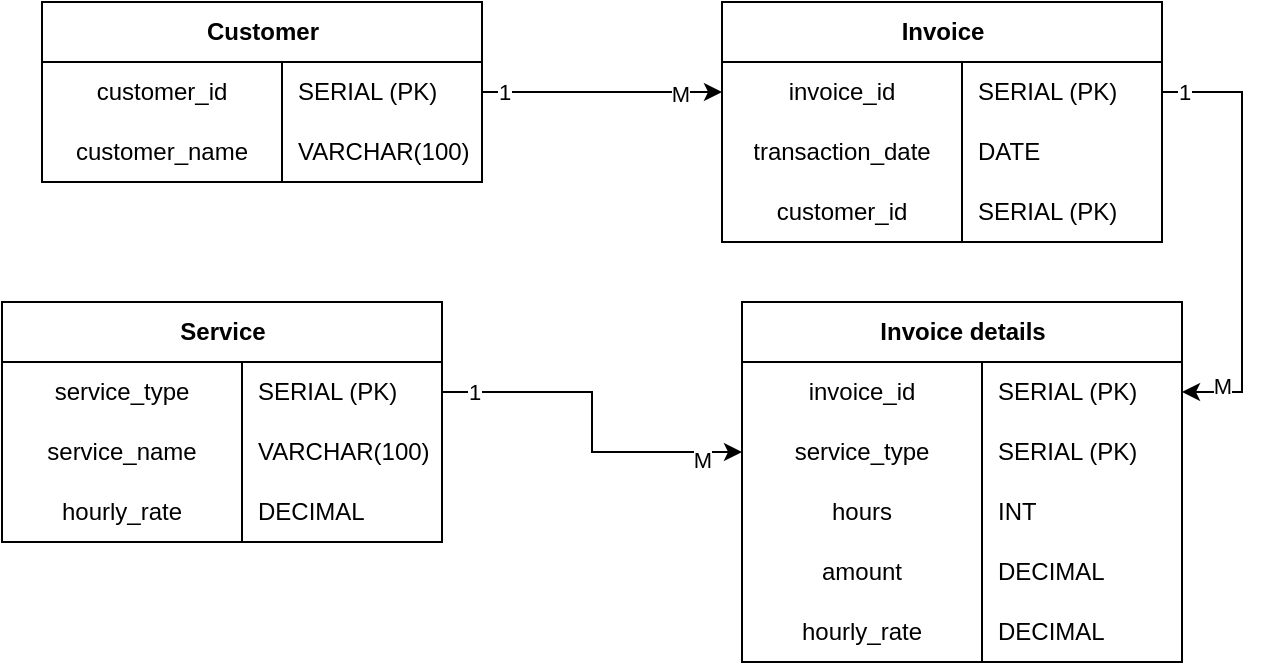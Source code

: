 <mxfile version="26.0.16">
  <diagram name="Страница — 1" id="jy0uaD0gIr2S2eS6uzag">
    <mxGraphModel dx="1050" dy="527" grid="1" gridSize="10" guides="1" tooltips="1" connect="1" arrows="1" fold="1" page="1" pageScale="1" pageWidth="827" pageHeight="1169" math="0" shadow="0">
      <root>
        <mxCell id="0" />
        <mxCell id="1" parent="0" />
        <mxCell id="rYgUfIh6X4qdaK8MfIJj-35" value="Service" style="shape=table;startSize=30;container=1;collapsible=1;childLayout=tableLayout;fixedRows=1;rowLines=0;fontStyle=1;align=center;resizeLast=1;html=1;" vertex="1" parent="1">
          <mxGeometry x="130" y="350" width="220" height="120" as="geometry" />
        </mxCell>
        <mxCell id="rYgUfIh6X4qdaK8MfIJj-36" value="" style="shape=tableRow;horizontal=0;startSize=0;swimlaneHead=0;swimlaneBody=0;fillColor=none;collapsible=0;dropTarget=0;points=[[0,0.5],[1,0.5]];portConstraint=eastwest;top=0;left=0;right=0;bottom=0;" vertex="1" parent="rYgUfIh6X4qdaK8MfIJj-35">
          <mxGeometry y="30" width="220" height="30" as="geometry" />
        </mxCell>
        <mxCell id="rYgUfIh6X4qdaK8MfIJj-37" value="&lt;div style=&quot;text-align: left;&quot;&gt;&lt;span style=&quot;text-wrap-mode: nowrap;&quot;&gt;service_type&lt;/span&gt;&lt;/div&gt;" style="shape=partialRectangle;connectable=0;fillColor=none;top=0;left=0;bottom=0;right=0;editable=1;overflow=hidden;whiteSpace=wrap;html=1;" vertex="1" parent="rYgUfIh6X4qdaK8MfIJj-36">
          <mxGeometry width="120" height="30" as="geometry">
            <mxRectangle width="120" height="30" as="alternateBounds" />
          </mxGeometry>
        </mxCell>
        <mxCell id="rYgUfIh6X4qdaK8MfIJj-38" value="SERIAL (PK)" style="shape=partialRectangle;connectable=0;fillColor=none;top=0;left=0;bottom=0;right=0;align=left;spacingLeft=6;overflow=hidden;whiteSpace=wrap;html=1;" vertex="1" parent="rYgUfIh6X4qdaK8MfIJj-36">
          <mxGeometry x="120" width="100" height="30" as="geometry">
            <mxRectangle width="100" height="30" as="alternateBounds" />
          </mxGeometry>
        </mxCell>
        <mxCell id="rYgUfIh6X4qdaK8MfIJj-39" value="" style="shape=tableRow;horizontal=0;startSize=0;swimlaneHead=0;swimlaneBody=0;fillColor=none;collapsible=0;dropTarget=0;points=[[0,0.5],[1,0.5]];portConstraint=eastwest;top=0;left=0;right=0;bottom=0;" vertex="1" parent="rYgUfIh6X4qdaK8MfIJj-35">
          <mxGeometry y="60" width="220" height="30" as="geometry" />
        </mxCell>
        <mxCell id="rYgUfIh6X4qdaK8MfIJj-40" value="&lt;span style=&quot;text-align: left;&quot;&gt;service_name&lt;/span&gt;" style="shape=partialRectangle;connectable=0;fillColor=none;top=0;left=0;bottom=0;right=0;editable=1;overflow=hidden;whiteSpace=wrap;html=1;" vertex="1" parent="rYgUfIh6X4qdaK8MfIJj-39">
          <mxGeometry width="120" height="30" as="geometry">
            <mxRectangle width="120" height="30" as="alternateBounds" />
          </mxGeometry>
        </mxCell>
        <mxCell id="rYgUfIh6X4qdaK8MfIJj-41" value="VARCHAR(100)" style="shape=partialRectangle;connectable=0;fillColor=none;top=0;left=0;bottom=0;right=0;align=left;spacingLeft=6;overflow=hidden;whiteSpace=wrap;html=1;" vertex="1" parent="rYgUfIh6X4qdaK8MfIJj-39">
          <mxGeometry x="120" width="100" height="30" as="geometry">
            <mxRectangle width="100" height="30" as="alternateBounds" />
          </mxGeometry>
        </mxCell>
        <mxCell id="rYgUfIh6X4qdaK8MfIJj-95" value="" style="shape=tableRow;horizontal=0;startSize=0;swimlaneHead=0;swimlaneBody=0;fillColor=none;collapsible=0;dropTarget=0;points=[[0,0.5],[1,0.5]];portConstraint=eastwest;top=0;left=0;right=0;bottom=0;" vertex="1" parent="rYgUfIh6X4qdaK8MfIJj-35">
          <mxGeometry y="90" width="220" height="30" as="geometry" />
        </mxCell>
        <mxCell id="rYgUfIh6X4qdaK8MfIJj-96" value="&lt;div style=&quot;text-align: left;&quot;&gt;&lt;span style=&quot;background-color: transparent; color: light-dark(rgb(0, 0, 0), rgb(255, 255, 255));&quot;&gt;hourly_rate&lt;/span&gt;&lt;/div&gt;" style="shape=partialRectangle;connectable=0;fillColor=none;top=0;left=0;bottom=0;right=0;editable=1;overflow=hidden;whiteSpace=wrap;html=1;" vertex="1" parent="rYgUfIh6X4qdaK8MfIJj-95">
          <mxGeometry width="120" height="30" as="geometry">
            <mxRectangle width="120" height="30" as="alternateBounds" />
          </mxGeometry>
        </mxCell>
        <mxCell id="rYgUfIh6X4qdaK8MfIJj-97" value="DECIMAL" style="shape=partialRectangle;connectable=0;fillColor=none;top=0;left=0;bottom=0;right=0;align=left;spacingLeft=6;overflow=hidden;whiteSpace=wrap;html=1;" vertex="1" parent="rYgUfIh6X4qdaK8MfIJj-95">
          <mxGeometry x="120" width="100" height="30" as="geometry">
            <mxRectangle width="100" height="30" as="alternateBounds" />
          </mxGeometry>
        </mxCell>
        <mxCell id="rYgUfIh6X4qdaK8MfIJj-47" value="Customer" style="shape=table;startSize=30;container=1;collapsible=1;childLayout=tableLayout;fixedRows=1;rowLines=0;fontStyle=1;align=center;resizeLast=1;html=1;" vertex="1" parent="1">
          <mxGeometry x="150.0" y="200" width="220" height="90" as="geometry" />
        </mxCell>
        <mxCell id="rYgUfIh6X4qdaK8MfIJj-48" value="" style="shape=tableRow;horizontal=0;startSize=0;swimlaneHead=0;swimlaneBody=0;fillColor=none;collapsible=0;dropTarget=0;points=[[0,0.5],[1,0.5]];portConstraint=eastwest;top=0;left=0;right=0;bottom=0;" vertex="1" parent="rYgUfIh6X4qdaK8MfIJj-47">
          <mxGeometry y="30" width="220" height="30" as="geometry" />
        </mxCell>
        <mxCell id="rYgUfIh6X4qdaK8MfIJj-49" value="&lt;div style=&quot;text-align: left;&quot;&gt;&lt;span style=&quot;text-wrap-mode: nowrap;&quot;&gt;customer_id&lt;/span&gt;&lt;/div&gt;" style="shape=partialRectangle;connectable=0;fillColor=none;top=0;left=0;bottom=0;right=0;editable=1;overflow=hidden;whiteSpace=wrap;html=1;" vertex="1" parent="rYgUfIh6X4qdaK8MfIJj-48">
          <mxGeometry width="120" height="30" as="geometry">
            <mxRectangle width="120" height="30" as="alternateBounds" />
          </mxGeometry>
        </mxCell>
        <mxCell id="rYgUfIh6X4qdaK8MfIJj-50" value="SERIAL (PK)" style="shape=partialRectangle;connectable=0;fillColor=none;top=0;left=0;bottom=0;right=0;align=left;spacingLeft=6;overflow=hidden;whiteSpace=wrap;html=1;" vertex="1" parent="rYgUfIh6X4qdaK8MfIJj-48">
          <mxGeometry x="120" width="100" height="30" as="geometry">
            <mxRectangle width="100" height="30" as="alternateBounds" />
          </mxGeometry>
        </mxCell>
        <mxCell id="rYgUfIh6X4qdaK8MfIJj-51" value="" style="shape=tableRow;horizontal=0;startSize=0;swimlaneHead=0;swimlaneBody=0;fillColor=none;collapsible=0;dropTarget=0;points=[[0,0.5],[1,0.5]];portConstraint=eastwest;top=0;left=0;right=0;bottom=0;" vertex="1" parent="rYgUfIh6X4qdaK8MfIJj-47">
          <mxGeometry y="60" width="220" height="30" as="geometry" />
        </mxCell>
        <mxCell id="rYgUfIh6X4qdaK8MfIJj-52" value="&lt;span style=&quot;text-align: left;&quot;&gt;customer_name&lt;/span&gt;" style="shape=partialRectangle;connectable=0;fillColor=none;top=0;left=0;bottom=0;right=0;editable=1;overflow=hidden;whiteSpace=wrap;html=1;" vertex="1" parent="rYgUfIh6X4qdaK8MfIJj-51">
          <mxGeometry width="120" height="30" as="geometry">
            <mxRectangle width="120" height="30" as="alternateBounds" />
          </mxGeometry>
        </mxCell>
        <mxCell id="rYgUfIh6X4qdaK8MfIJj-53" value="VARCHAR(100)" style="shape=partialRectangle;connectable=0;fillColor=none;top=0;left=0;bottom=0;right=0;align=left;spacingLeft=6;overflow=hidden;whiteSpace=wrap;html=1;" vertex="1" parent="rYgUfIh6X4qdaK8MfIJj-51">
          <mxGeometry x="120" width="100" height="30" as="geometry">
            <mxRectangle width="100" height="30" as="alternateBounds" />
          </mxGeometry>
        </mxCell>
        <mxCell id="rYgUfIh6X4qdaK8MfIJj-54" value="Invoice" style="shape=table;startSize=30;container=1;collapsible=1;childLayout=tableLayout;fixedRows=1;rowLines=0;fontStyle=1;align=center;resizeLast=1;html=1;" vertex="1" parent="1">
          <mxGeometry x="490" y="200" width="220" height="120" as="geometry" />
        </mxCell>
        <mxCell id="rYgUfIh6X4qdaK8MfIJj-55" value="" style="shape=tableRow;horizontal=0;startSize=0;swimlaneHead=0;swimlaneBody=0;fillColor=none;collapsible=0;dropTarget=0;points=[[0,0.5],[1,0.5]];portConstraint=eastwest;top=0;left=0;right=0;bottom=0;" vertex="1" parent="rYgUfIh6X4qdaK8MfIJj-54">
          <mxGeometry y="30" width="220" height="30" as="geometry" />
        </mxCell>
        <mxCell id="rYgUfIh6X4qdaK8MfIJj-56" value="&lt;div style=&quot;text-align: left;&quot;&gt;&lt;span style=&quot;text-wrap-mode: nowrap;&quot;&gt;invoice_id&lt;/span&gt;&lt;/div&gt;" style="shape=partialRectangle;connectable=0;fillColor=none;top=0;left=0;bottom=0;right=0;editable=1;overflow=hidden;whiteSpace=wrap;html=1;" vertex="1" parent="rYgUfIh6X4qdaK8MfIJj-55">
          <mxGeometry width="120" height="30" as="geometry">
            <mxRectangle width="120" height="30" as="alternateBounds" />
          </mxGeometry>
        </mxCell>
        <mxCell id="rYgUfIh6X4qdaK8MfIJj-57" value="SERIAL (PK)" style="shape=partialRectangle;connectable=0;fillColor=none;top=0;left=0;bottom=0;right=0;align=left;spacingLeft=6;overflow=hidden;whiteSpace=wrap;html=1;" vertex="1" parent="rYgUfIh6X4qdaK8MfIJj-55">
          <mxGeometry x="120" width="100" height="30" as="geometry">
            <mxRectangle width="100" height="30" as="alternateBounds" />
          </mxGeometry>
        </mxCell>
        <mxCell id="rYgUfIh6X4qdaK8MfIJj-58" value="" style="shape=tableRow;horizontal=0;startSize=0;swimlaneHead=0;swimlaneBody=0;fillColor=none;collapsible=0;dropTarget=0;points=[[0,0.5],[1,0.5]];portConstraint=eastwest;top=0;left=0;right=0;bottom=0;" vertex="1" parent="rYgUfIh6X4qdaK8MfIJj-54">
          <mxGeometry y="60" width="220" height="30" as="geometry" />
        </mxCell>
        <mxCell id="rYgUfIh6X4qdaK8MfIJj-59" value="&lt;span style=&quot;text-align: left;&quot;&gt;transaction_date&lt;/span&gt;" style="shape=partialRectangle;connectable=0;fillColor=none;top=0;left=0;bottom=0;right=0;editable=1;overflow=hidden;whiteSpace=wrap;html=1;" vertex="1" parent="rYgUfIh6X4qdaK8MfIJj-58">
          <mxGeometry width="120" height="30" as="geometry">
            <mxRectangle width="120" height="30" as="alternateBounds" />
          </mxGeometry>
        </mxCell>
        <mxCell id="rYgUfIh6X4qdaK8MfIJj-60" value="DATE" style="shape=partialRectangle;connectable=0;fillColor=none;top=0;left=0;bottom=0;right=0;align=left;spacingLeft=6;overflow=hidden;whiteSpace=wrap;html=1;" vertex="1" parent="rYgUfIh6X4qdaK8MfIJj-58">
          <mxGeometry x="120" width="100" height="30" as="geometry">
            <mxRectangle width="100" height="30" as="alternateBounds" />
          </mxGeometry>
        </mxCell>
        <mxCell id="rYgUfIh6X4qdaK8MfIJj-61" value="" style="shape=tableRow;horizontal=0;startSize=0;swimlaneHead=0;swimlaneBody=0;fillColor=none;collapsible=0;dropTarget=0;points=[[0,0.5],[1,0.5]];portConstraint=eastwest;top=0;left=0;right=0;bottom=0;" vertex="1" parent="rYgUfIh6X4qdaK8MfIJj-54">
          <mxGeometry y="90" width="220" height="30" as="geometry" />
        </mxCell>
        <mxCell id="rYgUfIh6X4qdaK8MfIJj-62" value="customer_id" style="shape=partialRectangle;connectable=0;fillColor=none;top=0;left=0;bottom=0;right=0;editable=1;overflow=hidden;whiteSpace=wrap;html=1;" vertex="1" parent="rYgUfIh6X4qdaK8MfIJj-61">
          <mxGeometry width="120" height="30" as="geometry">
            <mxRectangle width="120" height="30" as="alternateBounds" />
          </mxGeometry>
        </mxCell>
        <mxCell id="rYgUfIh6X4qdaK8MfIJj-63" value="SERIAL (PK)" style="shape=partialRectangle;connectable=0;fillColor=none;top=0;left=0;bottom=0;right=0;align=left;spacingLeft=6;overflow=hidden;whiteSpace=wrap;html=1;" vertex="1" parent="rYgUfIh6X4qdaK8MfIJj-61">
          <mxGeometry x="120" width="100" height="30" as="geometry">
            <mxRectangle width="100" height="30" as="alternateBounds" />
          </mxGeometry>
        </mxCell>
        <mxCell id="rYgUfIh6X4qdaK8MfIJj-65" value="Invoice details" style="shape=table;startSize=30;container=1;collapsible=1;childLayout=tableLayout;fixedRows=1;rowLines=0;fontStyle=1;align=center;resizeLast=1;html=1;" vertex="1" parent="1">
          <mxGeometry x="500" y="350" width="220" height="180" as="geometry" />
        </mxCell>
        <mxCell id="rYgUfIh6X4qdaK8MfIJj-66" value="" style="shape=tableRow;horizontal=0;startSize=0;swimlaneHead=0;swimlaneBody=0;fillColor=none;collapsible=0;dropTarget=0;points=[[0,0.5],[1,0.5]];portConstraint=eastwest;top=0;left=0;right=0;bottom=0;" vertex="1" parent="rYgUfIh6X4qdaK8MfIJj-65">
          <mxGeometry y="30" width="220" height="30" as="geometry" />
        </mxCell>
        <mxCell id="rYgUfIh6X4qdaK8MfIJj-67" value="&lt;div style=&quot;text-align: left;&quot;&gt;&lt;span style=&quot;text-wrap-mode: nowrap;&quot;&gt;invoice_id&lt;/span&gt;&lt;/div&gt;" style="shape=partialRectangle;connectable=0;fillColor=none;top=0;left=0;bottom=0;right=0;editable=1;overflow=hidden;whiteSpace=wrap;html=1;" vertex="1" parent="rYgUfIh6X4qdaK8MfIJj-66">
          <mxGeometry width="120" height="30" as="geometry">
            <mxRectangle width="120" height="30" as="alternateBounds" />
          </mxGeometry>
        </mxCell>
        <mxCell id="rYgUfIh6X4qdaK8MfIJj-68" value="SERIAL (PK)" style="shape=partialRectangle;connectable=0;fillColor=none;top=0;left=0;bottom=0;right=0;align=left;spacingLeft=6;overflow=hidden;whiteSpace=wrap;html=1;" vertex="1" parent="rYgUfIh6X4qdaK8MfIJj-66">
          <mxGeometry x="120" width="100" height="30" as="geometry">
            <mxRectangle width="100" height="30" as="alternateBounds" />
          </mxGeometry>
        </mxCell>
        <mxCell id="rYgUfIh6X4qdaK8MfIJj-69" value="" style="shape=tableRow;horizontal=0;startSize=0;swimlaneHead=0;swimlaneBody=0;fillColor=none;collapsible=0;dropTarget=0;points=[[0,0.5],[1,0.5]];portConstraint=eastwest;top=0;left=0;right=0;bottom=0;" vertex="1" parent="rYgUfIh6X4qdaK8MfIJj-65">
          <mxGeometry y="60" width="220" height="30" as="geometry" />
        </mxCell>
        <mxCell id="rYgUfIh6X4qdaK8MfIJj-70" value="service_type" style="shape=partialRectangle;connectable=0;fillColor=none;top=0;left=0;bottom=0;right=0;editable=1;overflow=hidden;whiteSpace=wrap;html=1;" vertex="1" parent="rYgUfIh6X4qdaK8MfIJj-69">
          <mxGeometry width="120" height="30" as="geometry">
            <mxRectangle width="120" height="30" as="alternateBounds" />
          </mxGeometry>
        </mxCell>
        <mxCell id="rYgUfIh6X4qdaK8MfIJj-71" value="SERIAL (PK)" style="shape=partialRectangle;connectable=0;fillColor=none;top=0;left=0;bottom=0;right=0;align=left;spacingLeft=6;overflow=hidden;whiteSpace=wrap;html=1;" vertex="1" parent="rYgUfIh6X4qdaK8MfIJj-69">
          <mxGeometry x="120" width="100" height="30" as="geometry">
            <mxRectangle width="100" height="30" as="alternateBounds" />
          </mxGeometry>
        </mxCell>
        <mxCell id="rYgUfIh6X4qdaK8MfIJj-72" value="" style="shape=tableRow;horizontal=0;startSize=0;swimlaneHead=0;swimlaneBody=0;fillColor=none;collapsible=0;dropTarget=0;points=[[0,0.5],[1,0.5]];portConstraint=eastwest;top=0;left=0;right=0;bottom=0;" vertex="1" parent="rYgUfIh6X4qdaK8MfIJj-65">
          <mxGeometry y="90" width="220" height="30" as="geometry" />
        </mxCell>
        <mxCell id="rYgUfIh6X4qdaK8MfIJj-73" value="hours" style="shape=partialRectangle;connectable=0;fillColor=none;top=0;left=0;bottom=0;right=0;editable=1;overflow=hidden;whiteSpace=wrap;html=1;" vertex="1" parent="rYgUfIh6X4qdaK8MfIJj-72">
          <mxGeometry width="120" height="30" as="geometry">
            <mxRectangle width="120" height="30" as="alternateBounds" />
          </mxGeometry>
        </mxCell>
        <mxCell id="rYgUfIh6X4qdaK8MfIJj-74" value="INT" style="shape=partialRectangle;connectable=0;fillColor=none;top=0;left=0;bottom=0;right=0;align=left;spacingLeft=6;overflow=hidden;whiteSpace=wrap;html=1;" vertex="1" parent="rYgUfIh6X4qdaK8MfIJj-72">
          <mxGeometry x="120" width="100" height="30" as="geometry">
            <mxRectangle width="100" height="30" as="alternateBounds" />
          </mxGeometry>
        </mxCell>
        <mxCell id="rYgUfIh6X4qdaK8MfIJj-78" value="" style="shape=tableRow;horizontal=0;startSize=0;swimlaneHead=0;swimlaneBody=0;fillColor=none;collapsible=0;dropTarget=0;points=[[0,0.5],[1,0.5]];portConstraint=eastwest;top=0;left=0;right=0;bottom=0;" vertex="1" parent="rYgUfIh6X4qdaK8MfIJj-65">
          <mxGeometry y="120" width="220" height="30" as="geometry" />
        </mxCell>
        <mxCell id="rYgUfIh6X4qdaK8MfIJj-79" value="amount" style="shape=partialRectangle;connectable=0;fillColor=none;top=0;left=0;bottom=0;right=0;editable=1;overflow=hidden;whiteSpace=wrap;html=1;" vertex="1" parent="rYgUfIh6X4qdaK8MfIJj-78">
          <mxGeometry width="120" height="30" as="geometry">
            <mxRectangle width="120" height="30" as="alternateBounds" />
          </mxGeometry>
        </mxCell>
        <mxCell id="rYgUfIh6X4qdaK8MfIJj-80" value="DECIMAL" style="shape=partialRectangle;connectable=0;fillColor=none;top=0;left=0;bottom=0;right=0;align=left;spacingLeft=6;overflow=hidden;whiteSpace=wrap;html=1;" vertex="1" parent="rYgUfIh6X4qdaK8MfIJj-78">
          <mxGeometry x="120" width="100" height="30" as="geometry">
            <mxRectangle width="100" height="30" as="alternateBounds" />
          </mxGeometry>
        </mxCell>
        <mxCell id="rYgUfIh6X4qdaK8MfIJj-75" value="" style="shape=tableRow;horizontal=0;startSize=0;swimlaneHead=0;swimlaneBody=0;fillColor=none;collapsible=0;dropTarget=0;points=[[0,0.5],[1,0.5]];portConstraint=eastwest;top=0;left=0;right=0;bottom=0;" vertex="1" parent="rYgUfIh6X4qdaK8MfIJj-65">
          <mxGeometry y="150" width="220" height="30" as="geometry" />
        </mxCell>
        <mxCell id="rYgUfIh6X4qdaK8MfIJj-76" value="hourly_rate" style="shape=partialRectangle;connectable=0;fillColor=none;top=0;left=0;bottom=0;right=0;editable=1;overflow=hidden;whiteSpace=wrap;html=1;" vertex="1" parent="rYgUfIh6X4qdaK8MfIJj-75">
          <mxGeometry width="120" height="30" as="geometry">
            <mxRectangle width="120" height="30" as="alternateBounds" />
          </mxGeometry>
        </mxCell>
        <mxCell id="rYgUfIh6X4qdaK8MfIJj-77" value="DECIMAL" style="shape=partialRectangle;connectable=0;fillColor=none;top=0;left=0;bottom=0;right=0;align=left;spacingLeft=6;overflow=hidden;whiteSpace=wrap;html=1;" vertex="1" parent="rYgUfIh6X4qdaK8MfIJj-75">
          <mxGeometry x="120" width="100" height="30" as="geometry">
            <mxRectangle width="100" height="30" as="alternateBounds" />
          </mxGeometry>
        </mxCell>
        <mxCell id="rYgUfIh6X4qdaK8MfIJj-81" style="edgeStyle=orthogonalEdgeStyle;rounded=0;orthogonalLoop=1;jettySize=auto;html=1;exitX=1;exitY=0.5;exitDx=0;exitDy=0;entryX=0;entryY=0.5;entryDx=0;entryDy=0;" edge="1" parent="1" source="rYgUfIh6X4qdaK8MfIJj-48" target="rYgUfIh6X4qdaK8MfIJj-55">
          <mxGeometry relative="1" as="geometry" />
        </mxCell>
        <mxCell id="rYgUfIh6X4qdaK8MfIJj-82" value="1" style="edgeLabel;html=1;align=center;verticalAlign=middle;resizable=0;points=[];" vertex="1" connectable="0" parent="rYgUfIh6X4qdaK8MfIJj-81">
          <mxGeometry x="-0.824" relative="1" as="geometry">
            <mxPoint as="offset" />
          </mxGeometry>
        </mxCell>
        <mxCell id="rYgUfIh6X4qdaK8MfIJj-83" value="M" style="edgeLabel;html=1;align=center;verticalAlign=middle;resizable=0;points=[];" vertex="1" connectable="0" parent="rYgUfIh6X4qdaK8MfIJj-81">
          <mxGeometry x="0.651" y="-1" relative="1" as="geometry">
            <mxPoint as="offset" />
          </mxGeometry>
        </mxCell>
        <mxCell id="rYgUfIh6X4qdaK8MfIJj-84" style="edgeStyle=orthogonalEdgeStyle;rounded=0;orthogonalLoop=1;jettySize=auto;html=1;exitX=1;exitY=0.5;exitDx=0;exitDy=0;entryX=1;entryY=0.5;entryDx=0;entryDy=0;" edge="1" parent="1" source="rYgUfIh6X4qdaK8MfIJj-55" target="rYgUfIh6X4qdaK8MfIJj-66">
          <mxGeometry relative="1" as="geometry">
            <Array as="points">
              <mxPoint x="750" y="245" />
              <mxPoint x="750" y="395" />
            </Array>
          </mxGeometry>
        </mxCell>
        <mxCell id="rYgUfIh6X4qdaK8MfIJj-85" value="1" style="edgeLabel;html=1;align=center;verticalAlign=middle;resizable=0;points=[];" vertex="1" connectable="0" parent="rYgUfIh6X4qdaK8MfIJj-84">
          <mxGeometry x="-0.912" relative="1" as="geometry">
            <mxPoint x="1" as="offset" />
          </mxGeometry>
        </mxCell>
        <mxCell id="rYgUfIh6X4qdaK8MfIJj-86" value="M" style="edgeLabel;html=1;align=center;verticalAlign=middle;resizable=0;points=[];" vertex="1" connectable="0" parent="rYgUfIh6X4qdaK8MfIJj-84">
          <mxGeometry x="0.889" y="-3" relative="1" as="geometry">
            <mxPoint x="8" as="offset" />
          </mxGeometry>
        </mxCell>
        <mxCell id="rYgUfIh6X4qdaK8MfIJj-89" style="edgeStyle=orthogonalEdgeStyle;rounded=0;orthogonalLoop=1;jettySize=auto;html=1;exitX=1;exitY=0.5;exitDx=0;exitDy=0;entryX=0;entryY=0.5;entryDx=0;entryDy=0;" edge="1" parent="1" source="rYgUfIh6X4qdaK8MfIJj-36" target="rYgUfIh6X4qdaK8MfIJj-69">
          <mxGeometry relative="1" as="geometry" />
        </mxCell>
        <mxCell id="rYgUfIh6X4qdaK8MfIJj-90" value="1" style="edgeLabel;html=1;align=center;verticalAlign=middle;resizable=0;points=[];" vertex="1" connectable="0" parent="rYgUfIh6X4qdaK8MfIJj-89">
          <mxGeometry x="-0.829" relative="1" as="geometry">
            <mxPoint as="offset" />
          </mxGeometry>
        </mxCell>
        <mxCell id="rYgUfIh6X4qdaK8MfIJj-91" value="M" style="edgeLabel;html=1;align=center;verticalAlign=middle;resizable=0;points=[];" vertex="1" connectable="0" parent="rYgUfIh6X4qdaK8MfIJj-89">
          <mxGeometry x="0.77" y="-4" relative="1" as="geometry">
            <mxPoint as="offset" />
          </mxGeometry>
        </mxCell>
      </root>
    </mxGraphModel>
  </diagram>
</mxfile>
